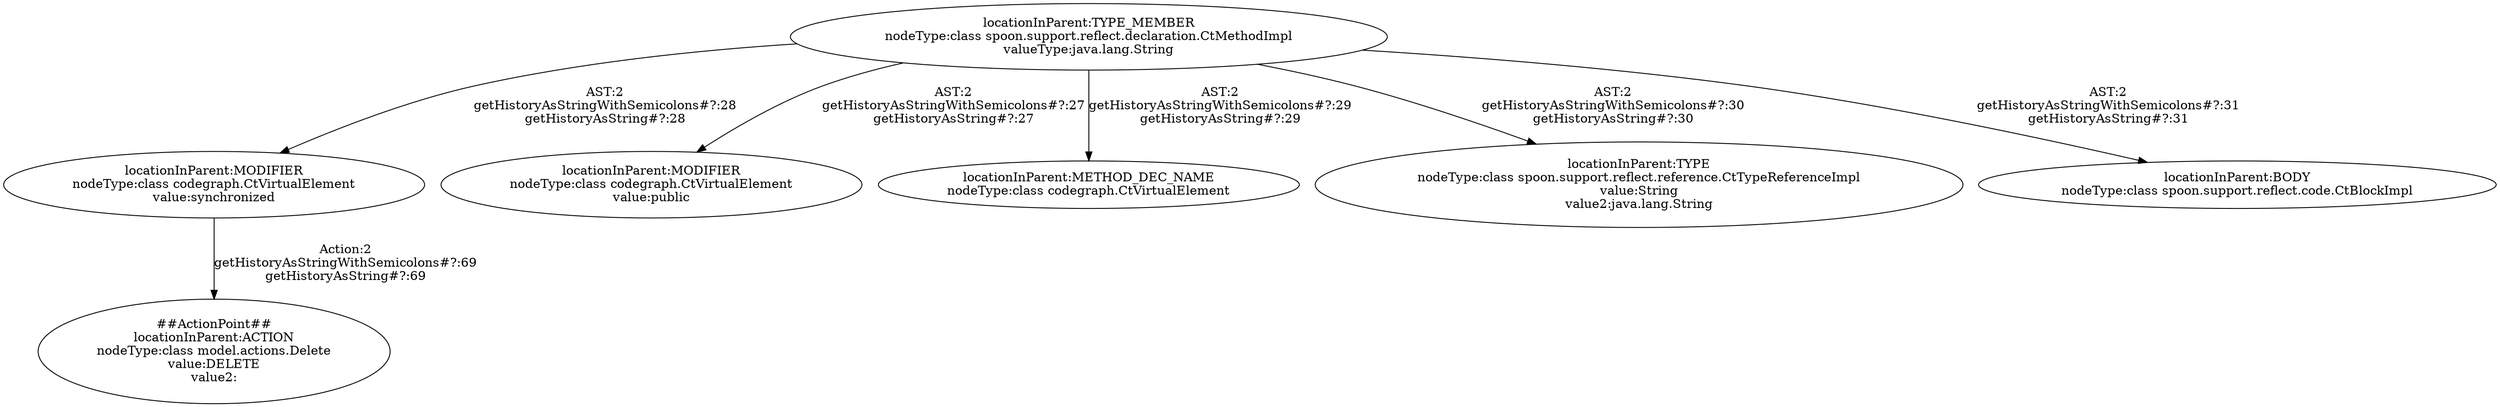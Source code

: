 digraph "Pattern" {
0 [label="##ActionPoint##
locationInParent:ACTION
nodeType:class model.actions.Delete
value:DELETE
value2:" shape=ellipse]
1 [label="locationInParent:MODIFIER
nodeType:class codegraph.CtVirtualElement
value:synchronized" shape=ellipse]
2 [label="locationInParent:TYPE_MEMBER
nodeType:class spoon.support.reflect.declaration.CtMethodImpl
valueType:java.lang.String" shape=ellipse]
3 [label="locationInParent:MODIFIER
nodeType:class codegraph.CtVirtualElement
value:public" shape=ellipse]
4 [label="locationInParent:METHOD_DEC_NAME
nodeType:class codegraph.CtVirtualElement" shape=ellipse]
5 [label="locationInParent:TYPE
nodeType:class spoon.support.reflect.reference.CtTypeReferenceImpl
value:String
value2:java.lang.String" shape=ellipse]
6 [label="locationInParent:BODY
nodeType:class spoon.support.reflect.code.CtBlockImpl" shape=ellipse]
1 -> 0 [label="Action:2
getHistoryAsStringWithSemicolons#?:69
getHistoryAsString#?:69"];
2 -> 1 [label="AST:2
getHistoryAsStringWithSemicolons#?:28
getHistoryAsString#?:28"];
2 -> 3 [label="AST:2
getHistoryAsStringWithSemicolons#?:27
getHistoryAsString#?:27"];
2 -> 4 [label="AST:2
getHistoryAsStringWithSemicolons#?:29
getHistoryAsString#?:29"];
2 -> 5 [label="AST:2
getHistoryAsStringWithSemicolons#?:30
getHistoryAsString#?:30"];
2 -> 6 [label="AST:2
getHistoryAsStringWithSemicolons#?:31
getHistoryAsString#?:31"];
}